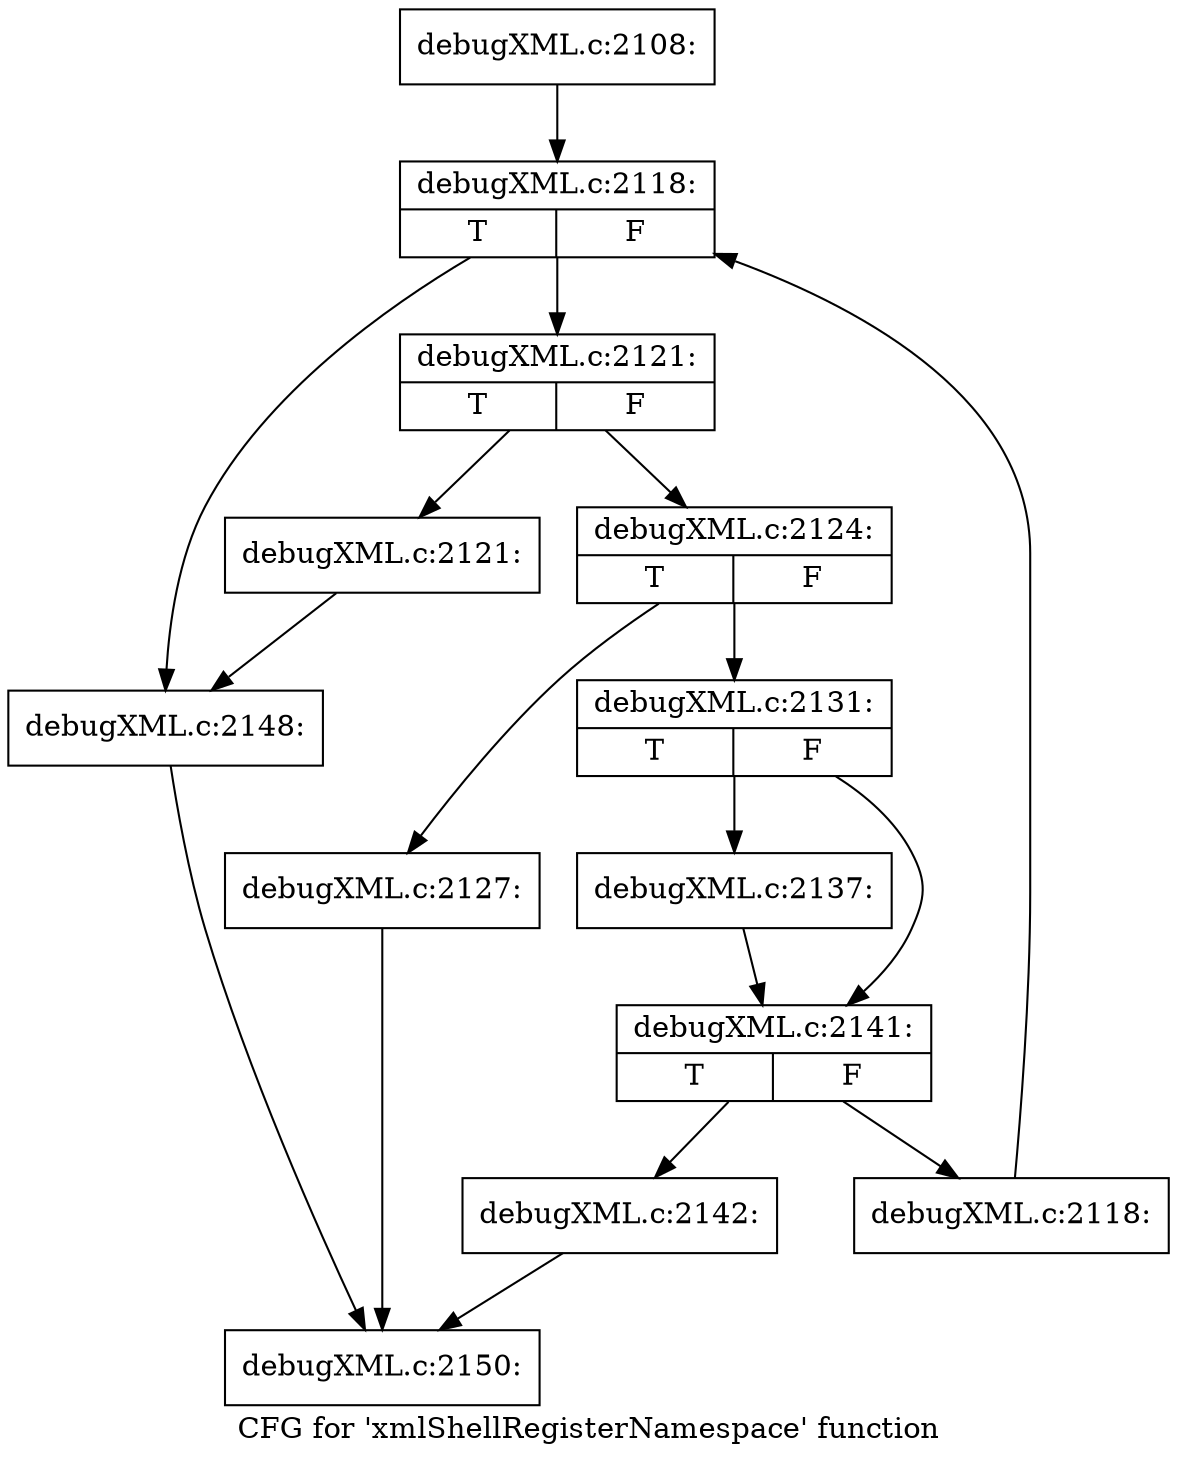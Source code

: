 digraph "CFG for 'xmlShellRegisterNamespace' function" {
	label="CFG for 'xmlShellRegisterNamespace' function";

	Node0x4ba4570 [shape=record,label="{debugXML.c:2108:}"];
	Node0x4ba4570 -> Node0x4ba7190;
	Node0x4ba7190 [shape=record,label="{debugXML.c:2118:|{<s0>T|<s1>F}}"];
	Node0x4ba7190 -> Node0x4ba7580;
	Node0x4ba7190 -> Node0x4ba73b0;
	Node0x4ba7580 [shape=record,label="{debugXML.c:2121:|{<s0>T|<s1>F}}"];
	Node0x4ba7580 -> Node0x4ba7740;
	Node0x4ba7580 -> Node0x4ba7790;
	Node0x4ba7740 [shape=record,label="{debugXML.c:2121:}"];
	Node0x4ba7740 -> Node0x4ba73b0;
	Node0x4ba7790 [shape=record,label="{debugXML.c:2124:|{<s0>T|<s1>F}}"];
	Node0x4ba7790 -> Node0x4ba8010;
	Node0x4ba7790 -> Node0x4ba8060;
	Node0x4ba8010 [shape=record,label="{debugXML.c:2127:}"];
	Node0x4ba8010 -> Node0x4ba0c70;
	Node0x4ba8060 [shape=record,label="{debugXML.c:2131:|{<s0>T|<s1>F}}"];
	Node0x4ba8060 -> Node0x4ba9150;
	Node0x4ba8060 -> Node0x4ba91a0;
	Node0x4ba9150 [shape=record,label="{debugXML.c:2137:}"];
	Node0x4ba9150 -> Node0x4ba91a0;
	Node0x4ba91a0 [shape=record,label="{debugXML.c:2141:|{<s0>T|<s1>F}}"];
	Node0x4ba91a0 -> Node0x4ba98d0;
	Node0x4ba91a0 -> Node0x4ba9920;
	Node0x4ba98d0 [shape=record,label="{debugXML.c:2142:}"];
	Node0x4ba98d0 -> Node0x4ba0c70;
	Node0x4ba9920 [shape=record,label="{debugXML.c:2118:}"];
	Node0x4ba9920 -> Node0x4ba7190;
	Node0x4ba73b0 [shape=record,label="{debugXML.c:2148:}"];
	Node0x4ba73b0 -> Node0x4ba0c70;
	Node0x4ba0c70 [shape=record,label="{debugXML.c:2150:}"];
}
